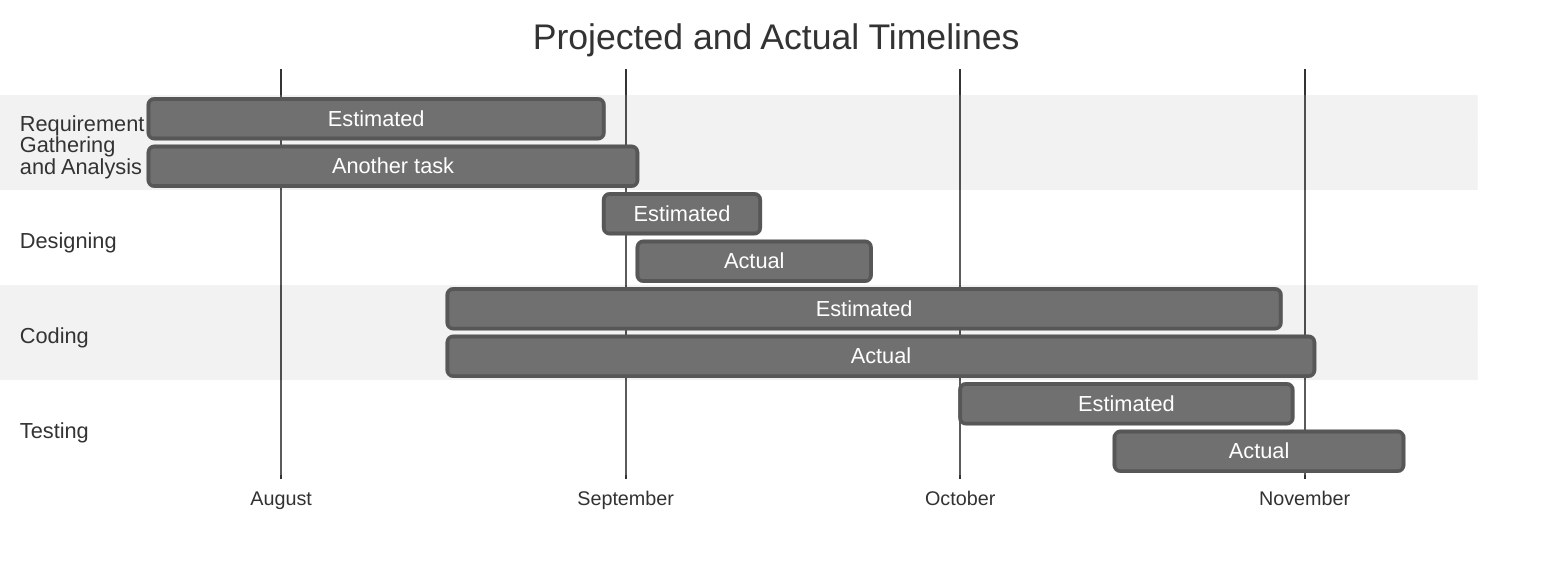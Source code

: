 %%{init: {'theme':'neutral','layoutDirection':'LR'}}%%
gantt
    title Projected and Actual Timelines
    dateFormat YYYY-MM-DD
    todaymarker off
    tickInterval 1month
    axisFormat %B
    section Requirement<br>Gathering<br>and Analysis
        Estimated       : rgae, 2024-07-20, 2024-08-30
        Another task    : rgaa, 2024-07-20, 2024-09-02
    section Designing
        Estimated : after rgae, 14d
        Actual    : after rgaa, 21d
    section Coding
        Estimated: ce, 2024-08-16, 2024-10-30
        Actual: ca, 2024-08-16, 2024-11-02
    section Testing
        Estimated: te, 2024-10-01, 30d
        Actual: ta, 2024-10-15, 2024-11-10